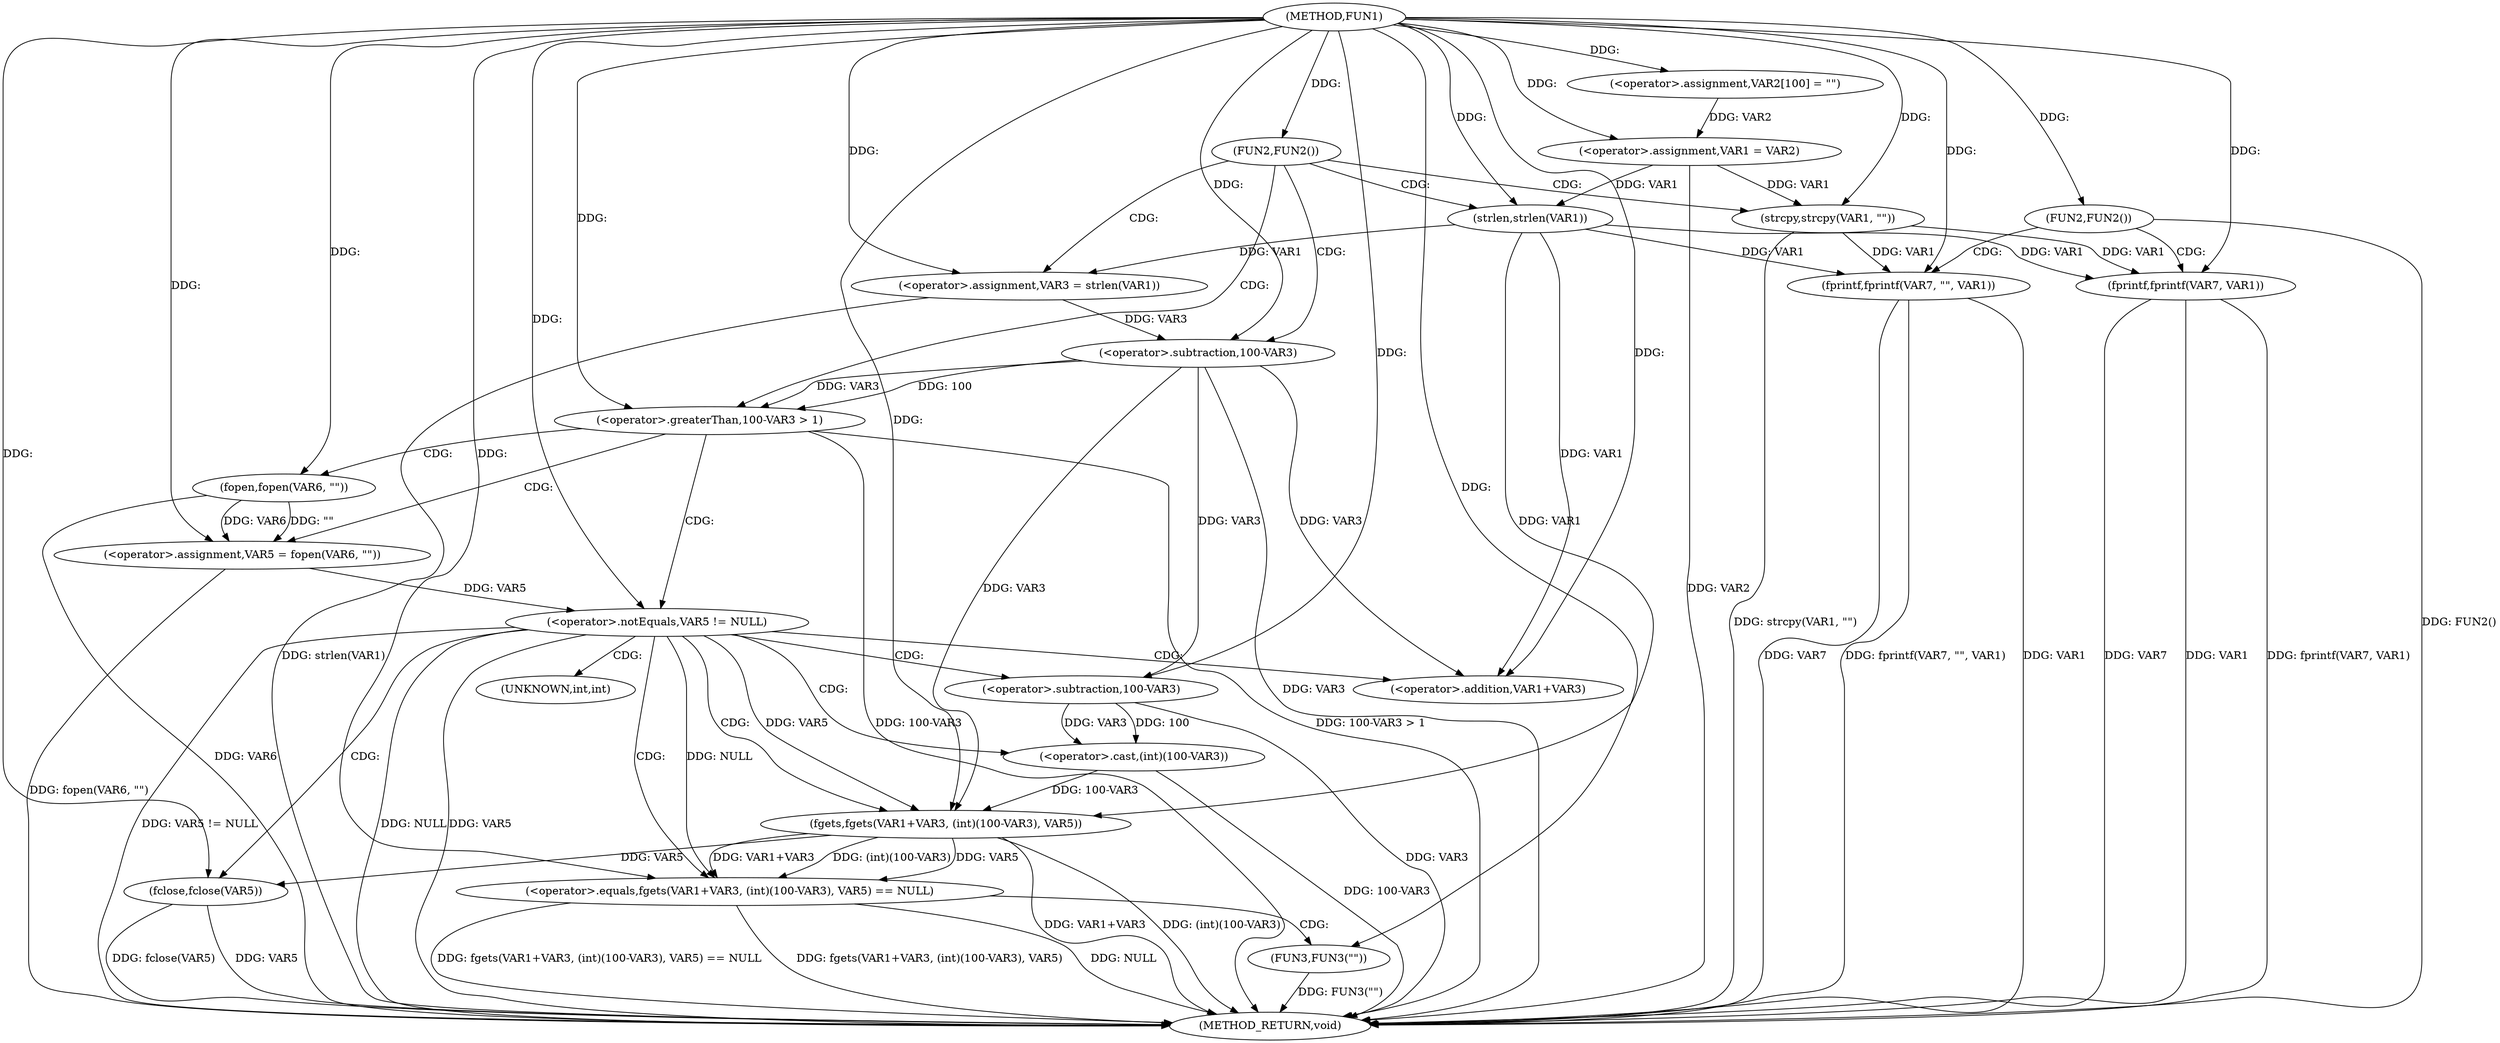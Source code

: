 digraph FUN1 {  
"1000100" [label = "(METHOD,FUN1)" ]
"1000172" [label = "(METHOD_RETURN,void)" ]
"1000104" [label = "(<operator>.assignment,VAR2[100] = \"\")" ]
"1000107" [label = "(<operator>.assignment,VAR1 = VAR2)" ]
"1000111" [label = "(FUN2,FUN2())" ]
"1000115" [label = "(<operator>.assignment,VAR3 = strlen(VAR1))" ]
"1000117" [label = "(strlen,strlen(VAR1))" ]
"1000121" [label = "(<operator>.greaterThan,100-VAR3 > 1)" ]
"1000122" [label = "(<operator>.subtraction,100-VAR3)" ]
"1000127" [label = "(<operator>.assignment,VAR5 = fopen(VAR6, \"\"))" ]
"1000129" [label = "(fopen,fopen(VAR6, \"\"))" ]
"1000133" [label = "(<operator>.notEquals,VAR5 != NULL)" ]
"1000138" [label = "(<operator>.equals,fgets(VAR1+VAR3, (int)(100-VAR3), VAR5) == NULL)" ]
"1000139" [label = "(fgets,fgets(VAR1+VAR3, (int)(100-VAR3), VAR5))" ]
"1000140" [label = "(<operator>.addition,VAR1+VAR3)" ]
"1000143" [label = "(<operator>.cast,(int)(100-VAR3))" ]
"1000145" [label = "(<operator>.subtraction,100-VAR3)" ]
"1000151" [label = "(FUN3,FUN3(\"\"))" ]
"1000153" [label = "(fclose,fclose(VAR5))" ]
"1000157" [label = "(strcpy,strcpy(VAR1, \"\"))" ]
"1000161" [label = "(FUN2,FUN2())" ]
"1000163" [label = "(fprintf,fprintf(VAR7, VAR1))" ]
"1000168" [label = "(fprintf,fprintf(VAR7, \"\", VAR1))" ]
"1000144" [label = "(UNKNOWN,int,int)" ]
  "1000115" -> "1000172"  [ label = "DDG: strlen(VAR1)"] 
  "1000168" -> "1000172"  [ label = "DDG: VAR7"] 
  "1000157" -> "1000172"  [ label = "DDG: strcpy(VAR1, \"\")"] 
  "1000138" -> "1000172"  [ label = "DDG: fgets(VAR1+VAR3, (int)(100-VAR3), VAR5)"] 
  "1000139" -> "1000172"  [ label = "DDG: VAR1+VAR3"] 
  "1000138" -> "1000172"  [ label = "DDG: NULL"] 
  "1000133" -> "1000172"  [ label = "DDG: VAR5 != NULL"] 
  "1000153" -> "1000172"  [ label = "DDG: VAR5"] 
  "1000133" -> "1000172"  [ label = "DDG: NULL"] 
  "1000138" -> "1000172"  [ label = "DDG: fgets(VAR1+VAR3, (int)(100-VAR3), VAR5) == NULL"] 
  "1000163" -> "1000172"  [ label = "DDG: fprintf(VAR7, VAR1)"] 
  "1000107" -> "1000172"  [ label = "DDG: VAR2"] 
  "1000168" -> "1000172"  [ label = "DDG: fprintf(VAR7, \"\", VAR1)"] 
  "1000129" -> "1000172"  [ label = "DDG: VAR6"] 
  "1000163" -> "1000172"  [ label = "DDG: VAR7"] 
  "1000151" -> "1000172"  [ label = "DDG: FUN3(\"\")"] 
  "1000127" -> "1000172"  [ label = "DDG: fopen(VAR6, \"\")"] 
  "1000133" -> "1000172"  [ label = "DDG: VAR5"] 
  "1000121" -> "1000172"  [ label = "DDG: 100-VAR3 > 1"] 
  "1000153" -> "1000172"  [ label = "DDG: fclose(VAR5)"] 
  "1000139" -> "1000172"  [ label = "DDG: (int)(100-VAR3)"] 
  "1000121" -> "1000172"  [ label = "DDG: 100-VAR3"] 
  "1000143" -> "1000172"  [ label = "DDG: 100-VAR3"] 
  "1000168" -> "1000172"  [ label = "DDG: VAR1"] 
  "1000145" -> "1000172"  [ label = "DDG: VAR3"] 
  "1000161" -> "1000172"  [ label = "DDG: FUN2()"] 
  "1000122" -> "1000172"  [ label = "DDG: VAR3"] 
  "1000163" -> "1000172"  [ label = "DDG: VAR1"] 
  "1000100" -> "1000104"  [ label = "DDG: "] 
  "1000104" -> "1000107"  [ label = "DDG: VAR2"] 
  "1000100" -> "1000107"  [ label = "DDG: "] 
  "1000100" -> "1000111"  [ label = "DDG: "] 
  "1000117" -> "1000115"  [ label = "DDG: VAR1"] 
  "1000100" -> "1000115"  [ label = "DDG: "] 
  "1000107" -> "1000117"  [ label = "DDG: VAR1"] 
  "1000100" -> "1000117"  [ label = "DDG: "] 
  "1000122" -> "1000121"  [ label = "DDG: 100"] 
  "1000122" -> "1000121"  [ label = "DDG: VAR3"] 
  "1000100" -> "1000122"  [ label = "DDG: "] 
  "1000115" -> "1000122"  [ label = "DDG: VAR3"] 
  "1000100" -> "1000121"  [ label = "DDG: "] 
  "1000129" -> "1000127"  [ label = "DDG: VAR6"] 
  "1000129" -> "1000127"  [ label = "DDG: \"\""] 
  "1000100" -> "1000127"  [ label = "DDG: "] 
  "1000100" -> "1000129"  [ label = "DDG: "] 
  "1000127" -> "1000133"  [ label = "DDG: VAR5"] 
  "1000100" -> "1000133"  [ label = "DDG: "] 
  "1000139" -> "1000138"  [ label = "DDG: VAR1+VAR3"] 
  "1000139" -> "1000138"  [ label = "DDG: (int)(100-VAR3)"] 
  "1000139" -> "1000138"  [ label = "DDG: VAR5"] 
  "1000117" -> "1000139"  [ label = "DDG: VAR1"] 
  "1000100" -> "1000139"  [ label = "DDG: "] 
  "1000122" -> "1000139"  [ label = "DDG: VAR3"] 
  "1000117" -> "1000140"  [ label = "DDG: VAR1"] 
  "1000100" -> "1000140"  [ label = "DDG: "] 
  "1000122" -> "1000140"  [ label = "DDG: VAR3"] 
  "1000143" -> "1000139"  [ label = "DDG: 100-VAR3"] 
  "1000145" -> "1000143"  [ label = "DDG: 100"] 
  "1000145" -> "1000143"  [ label = "DDG: VAR3"] 
  "1000100" -> "1000145"  [ label = "DDG: "] 
  "1000122" -> "1000145"  [ label = "DDG: VAR3"] 
  "1000133" -> "1000139"  [ label = "DDG: VAR5"] 
  "1000133" -> "1000138"  [ label = "DDG: NULL"] 
  "1000100" -> "1000138"  [ label = "DDG: "] 
  "1000100" -> "1000151"  [ label = "DDG: "] 
  "1000139" -> "1000153"  [ label = "DDG: VAR5"] 
  "1000100" -> "1000153"  [ label = "DDG: "] 
  "1000107" -> "1000157"  [ label = "DDG: VAR1"] 
  "1000100" -> "1000157"  [ label = "DDG: "] 
  "1000100" -> "1000161"  [ label = "DDG: "] 
  "1000100" -> "1000163"  [ label = "DDG: "] 
  "1000157" -> "1000163"  [ label = "DDG: VAR1"] 
  "1000117" -> "1000163"  [ label = "DDG: VAR1"] 
  "1000100" -> "1000168"  [ label = "DDG: "] 
  "1000157" -> "1000168"  [ label = "DDG: VAR1"] 
  "1000117" -> "1000168"  [ label = "DDG: VAR1"] 
  "1000111" -> "1000121"  [ label = "CDG: "] 
  "1000111" -> "1000117"  [ label = "CDG: "] 
  "1000111" -> "1000115"  [ label = "CDG: "] 
  "1000111" -> "1000157"  [ label = "CDG: "] 
  "1000111" -> "1000122"  [ label = "CDG: "] 
  "1000121" -> "1000127"  [ label = "CDG: "] 
  "1000121" -> "1000129"  [ label = "CDG: "] 
  "1000121" -> "1000133"  [ label = "CDG: "] 
  "1000133" -> "1000153"  [ label = "CDG: "] 
  "1000133" -> "1000143"  [ label = "CDG: "] 
  "1000133" -> "1000145"  [ label = "CDG: "] 
  "1000133" -> "1000139"  [ label = "CDG: "] 
  "1000133" -> "1000144"  [ label = "CDG: "] 
  "1000133" -> "1000140"  [ label = "CDG: "] 
  "1000133" -> "1000138"  [ label = "CDG: "] 
  "1000138" -> "1000151"  [ label = "CDG: "] 
  "1000161" -> "1000163"  [ label = "CDG: "] 
  "1000161" -> "1000168"  [ label = "CDG: "] 
}
